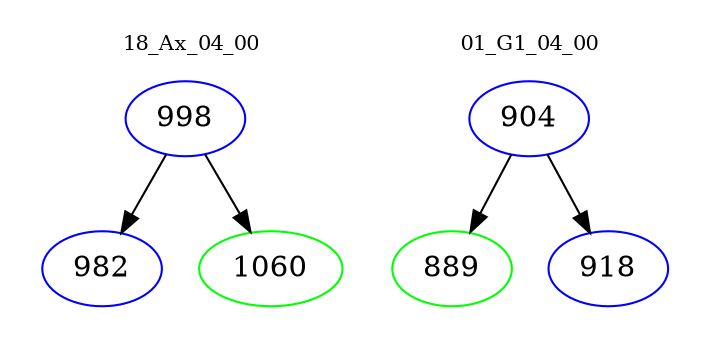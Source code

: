 digraph{
subgraph cluster_0 {
color = white
label = "18_Ax_04_00";
fontsize=10;
T0_998 [label="998", color="blue"]
T0_998 -> T0_982 [color="black"]
T0_982 [label="982", color="blue"]
T0_998 -> T0_1060 [color="black"]
T0_1060 [label="1060", color="green"]
}
subgraph cluster_1 {
color = white
label = "01_G1_04_00";
fontsize=10;
T1_904 [label="904", color="blue"]
T1_904 -> T1_889 [color="black"]
T1_889 [label="889", color="green"]
T1_904 -> T1_918 [color="black"]
T1_918 [label="918", color="blue"]
}
}
